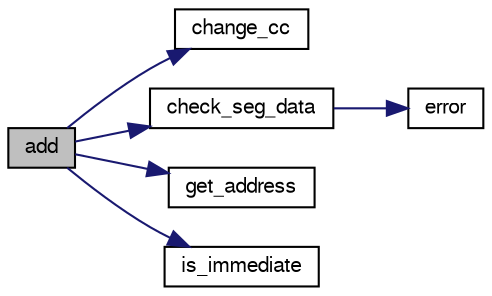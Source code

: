 digraph "add"
{
  edge [fontname="FreeSans",fontsize="10",labelfontname="FreeSans",labelfontsize="10"];
  node [fontname="FreeSans",fontsize="10",shape=record];
  rankdir="LR";
  Node1 [label="add",height=0.2,width=0.4,color="black", fillcolor="grey75", style="filled" fontcolor="black"];
  Node1 -> Node2 [color="midnightblue",fontsize="10",style="solid",fontname="FreeSans"];
  Node2 [label="change_cc",height=0.2,width=0.4,color="black", fillcolor="white", style="filled",URL="$exec_8c.html#affda555699481b52022b53823658784e",tooltip="Change la valeur de CC selon la valeur de reg. "];
  Node1 -> Node3 [color="midnightblue",fontsize="10",style="solid",fontname="FreeSans"];
  Node3 [label="check_seg_data",height=0.2,width=0.4,color="black", fillcolor="white", style="filled",URL="$exec_8c.html#a259f1da450e59303ef7d8f555009d870",tooltip="Vérifie qu&#39;il n&#39;y a pas d&#39;ERR_SEGDATA sur le tableau des données. "];
  Node3 -> Node4 [color="midnightblue",fontsize="10",style="solid",fontname="FreeSans"];
  Node4 [label="error",height=0.2,width=0.4,color="black", fillcolor="white", style="filled",URL="$error_8c.html#a531bb138b38aef758b45a442aa53938a",tooltip="Affichage d&#39;une erreur et fin du simulateur. "];
  Node1 -> Node5 [color="midnightblue",fontsize="10",style="solid",fontname="FreeSans"];
  Node5 [label="get_address",height=0.2,width=0.4,color="black", fillcolor="white", style="filled",URL="$exec_8c.html#a1e5d79846ee7bfd563fb1b7939c7546b",tooltip="Récupère l&#39;adresse réelle, à partir d&#39;un adressage indexé ou absolu. "];
  Node1 -> Node6 [color="midnightblue",fontsize="10",style="solid",fontname="FreeSans"];
  Node6 [label="is_immediate",height=0.2,width=0.4,color="black", fillcolor="white", style="filled",URL="$exec_8c.html#aee58f0bd338aac461910322697938e01",tooltip="Exécution des instructions pour la simulation du processeur. "];
}
